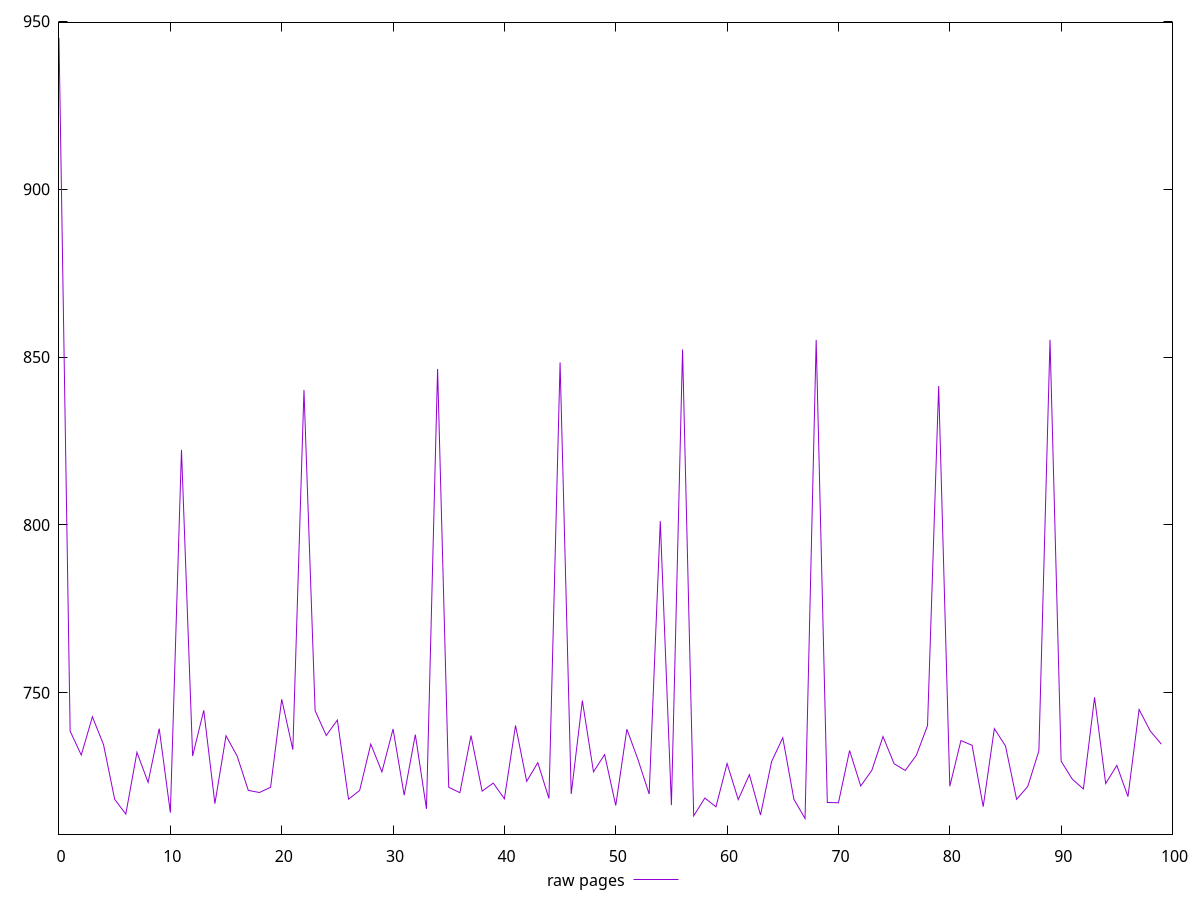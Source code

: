 $_rawPages <<EOF
945.0389999999999
738.585
731.4730000000001
742.8770000000001
734.54
718.287
713.881
732.28
723.34
739.349
714.322
822.359
731.179
744.7819999999999
717.0020000000001
737.211
731.1629999999999
720.945
720.314
721.8729999999999
748.084
733.0840000000001
840.176
744.685
737.29
741.8910000000001
718.3319999999999
720.922
734.736
726.4469999999999
739.2410000000001
719.515
737.552
715.44
846.463
721.879
720.266
737.269
720.73
723.114
718.4499999999999
740.274
723.637
729.197
718.538
848.393
719.876
747.689
726.475
731.6080000000001
716.453
739.159
730.0989999999999
719.857
801.14
716.555
852.222
713.357
718.659
716.0590000000001
728.941
718.21
725.626
713.62
729.5619999999999
736.61
718.288
712.569
855.096
717.348
717.2629999999999
732.812
722.2589999999999
726.923
736.971
728.8839999999999
726.872
731.4319999999999
740.227
841.362
722.1730000000001
735.7829999999999
734.377
716.1
739.3310000000001
734.189
718.2869999999999
722.106
732.723
855.128
729.616
724.29
721.3679999999999
748.6340000000001
722.979
728.388
719.0989999999999
745.0329999999999
738.649
734.718
EOF
set key outside below
set terminal pngcairo
set output "report_00006_2020-11-02T20-21-41.718Z/network-server-latency/pages//raw.png"
set yrange [707.9196:949.6883999999999]
plot $_rawPages title "raw pages" with line ,